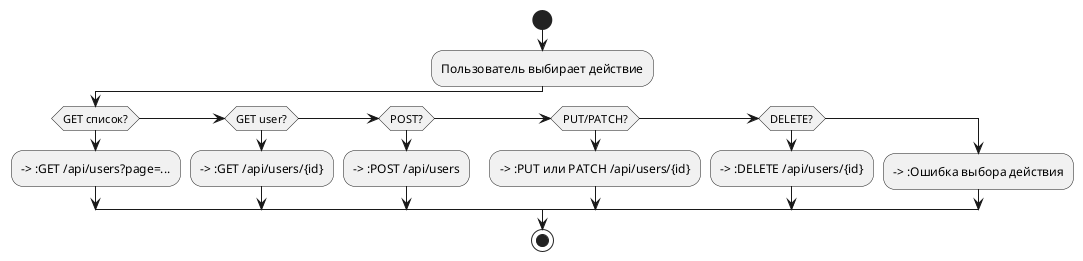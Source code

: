 @startuml
start

:Пользователь выбирает действие;

if (GET список?) then
  --> :GET /api/users?page=...
elseif (GET user?) then
  --> :GET /api/users/{id}
elseif (POST?) then
  --> :POST /api/users
elseif (PUT/PATCH?) then
  --> :PUT или PATCH /api/users/{id}
elseif (DELETE?) then
  --> :DELETE /api/users/{id}
else
  --> :Ошибка выбора действия
endif

stop
@enduml
